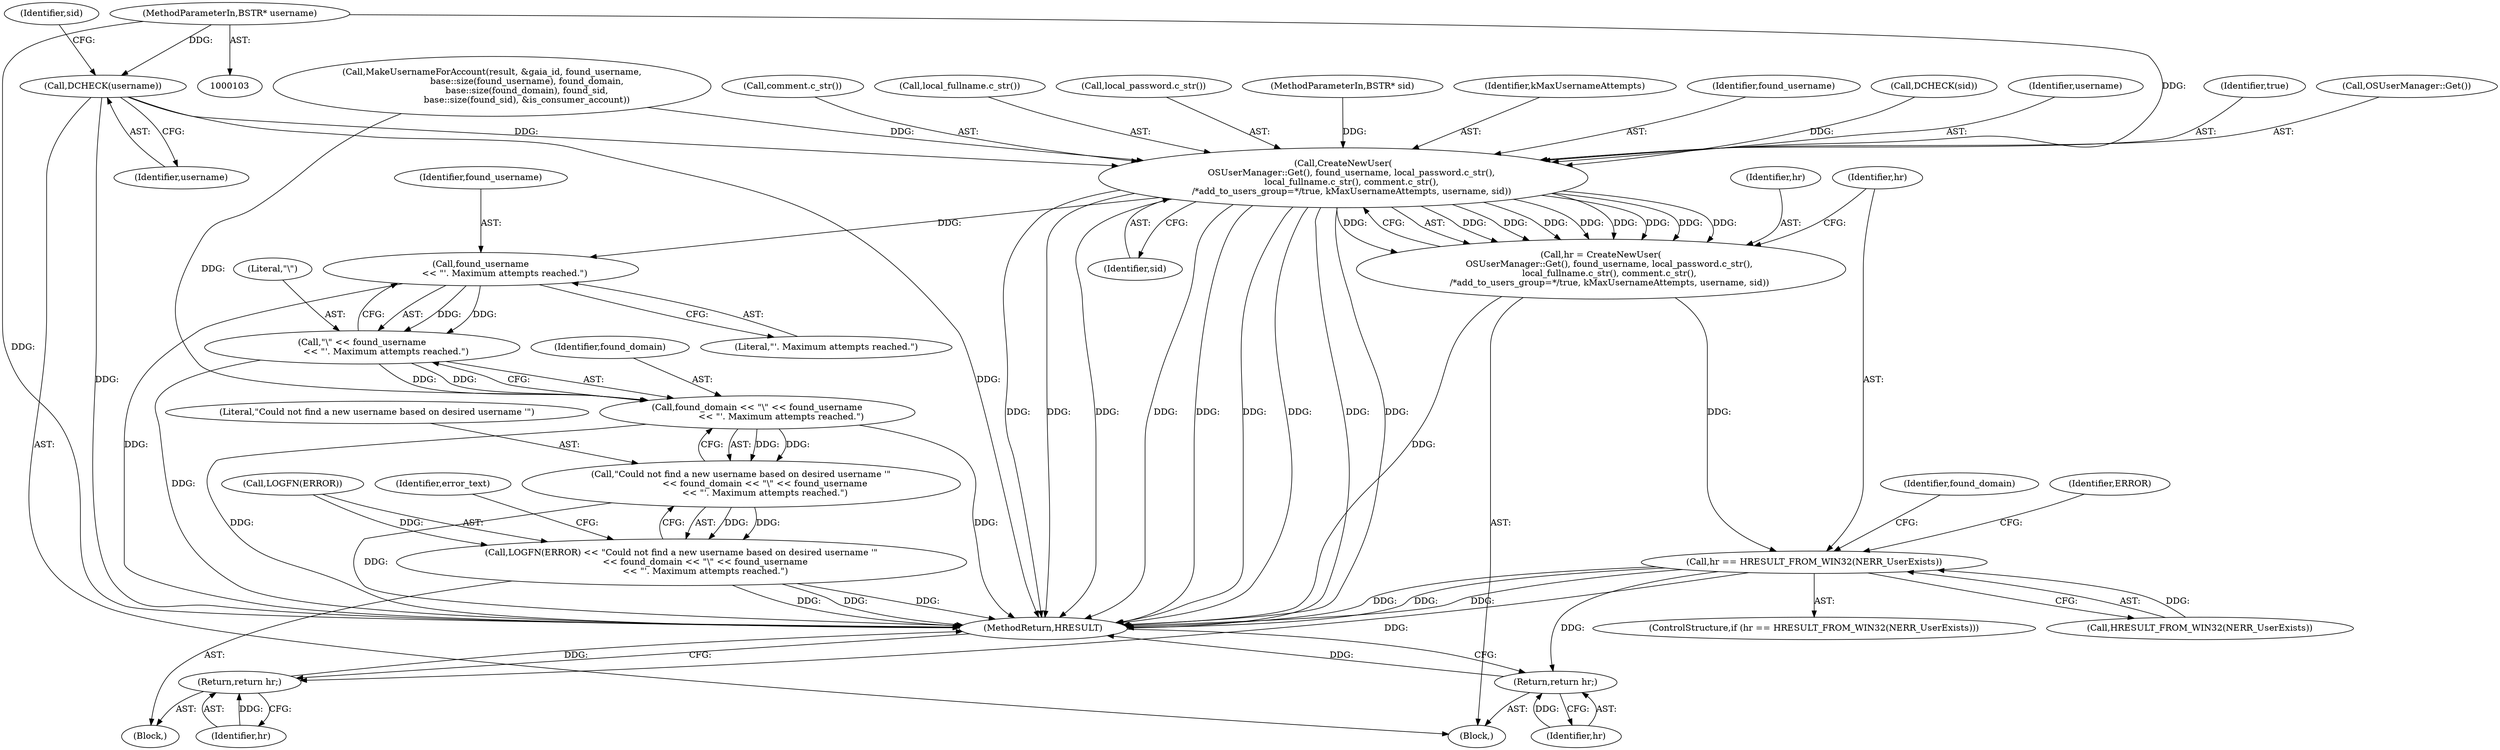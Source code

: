 digraph "0_Chrome_2440e872debd68ae7c2a8bf9ddb34df2cce378cd_0@pointer" {
"1000114" [label="(Call,DCHECK(username))"];
"1000106" [label="(MethodParameterIn,BSTR* username)"];
"1000268" [label="(Call,CreateNewUser(\n      OSUserManager::Get(), found_username, local_password.c_str(),\n      local_fullname.c_str(), comment.c_str(),\n      /*add_to_users_group=*/true, kMaxUsernameAttempts, username, sid))"];
"1000266" [label="(Call,hr = CreateNewUser(\n      OSUserManager::Get(), found_username, local_password.c_str(),\n      local_fullname.c_str(), comment.c_str(),\n      /*add_to_users_group=*/true, kMaxUsernameAttempts, username, sid))"];
"1000279" [label="(Call,hr == HRESULT_FROM_WIN32(NERR_UserExists))"];
"1000301" [label="(Return,return hr;)"];
"1000305" [label="(Return,return hr;)"];
"1000293" [label="(Call,found_username\n                 << \"'. Maximum attempts reached.\")"];
"1000291" [label="(Call,\"\\\" << found_username\n                 << \"'. Maximum attempts reached.\")"];
"1000289" [label="(Call,found_domain << \"\\\" << found_username\n                 << \"'. Maximum attempts reached.\")"];
"1000287" [label="(Call,\"Could not find a new username based on desired username '\"\n                 << found_domain << \"\\\" << found_username\n                 << \"'. Maximum attempts reached.\")"];
"1000284" [label="(Call,LOGFN(ERROR) << \"Could not find a new username based on desired username '\"\n                 << found_domain << \"\\\" << found_username\n                 << \"'. Maximum attempts reached.\")"];
"1000268" [label="(Call,CreateNewUser(\n      OSUserManager::Get(), found_username, local_password.c_str(),\n      local_fullname.c_str(), comment.c_str(),\n      /*add_to_users_group=*/true, kMaxUsernameAttempts, username, sid))"];
"1000274" [label="(Identifier,true)"];
"1000269" [label="(Call,OSUserManager::Get())"];
"1000273" [label="(Call,comment.c_str())"];
"1000295" [label="(Literal,\"'. Maximum attempts reached.\")"];
"1000272" [label="(Call,local_fullname.c_str())"];
"1000302" [label="(Identifier,hr)"];
"1000288" [label="(Literal,\"Could not find a new username based on desired username '\")"];
"1000115" [label="(Identifier,username)"];
"1000294" [label="(Identifier,found_username)"];
"1000279" [label="(Call,hr == HRESULT_FROM_WIN32(NERR_UserExists))"];
"1000280" [label="(Identifier,hr)"];
"1000277" [label="(Identifier,sid)"];
"1000271" [label="(Call,local_password.c_str())"];
"1000266" [label="(Call,hr = CreateNewUser(\n      OSUserManager::Get(), found_username, local_password.c_str(),\n      local_fullname.c_str(), comment.c_str(),\n      /*add_to_users_group=*/true, kMaxUsernameAttempts, username, sid))"];
"1000286" [label="(Identifier,ERROR)"];
"1000109" [label="(Block,)"];
"1000107" [label="(MethodParameterIn,BSTR* sid)"];
"1000291" [label="(Call,\"\\\" << found_username\n                 << \"'. Maximum attempts reached.\")"];
"1000292" [label="(Literal,\"\\\")"];
"1000140" [label="(Call,MakeUsernameForAccount(result, &gaia_id, found_username,\n                         base::size(found_username), found_domain,\n                         base::size(found_domain), found_sid,\n                         base::size(found_sid), &is_consumer_account))"];
"1000275" [label="(Identifier,kMaxUsernameAttempts)"];
"1000281" [label="(Call,HRESULT_FROM_WIN32(NERR_UserExists))"];
"1000283" [label="(Block,)"];
"1000290" [label="(Identifier,found_domain)"];
"1000304" [label="(Identifier,found_domain)"];
"1000270" [label="(Identifier,found_username)"];
"1000278" [label="(ControlStructure,if (hr == HRESULT_FROM_WIN32(NERR_UserExists)))"];
"1000305" [label="(Return,return hr;)"];
"1000289" [label="(Call,found_domain << \"\\\" << found_username\n                 << \"'. Maximum attempts reached.\")"];
"1000307" [label="(MethodReturn,HRESULT)"];
"1000301" [label="(Return,return hr;)"];
"1000114" [label="(Call,DCHECK(username))"];
"1000284" [label="(Call,LOGFN(ERROR) << \"Could not find a new username based on desired username '\"\n                 << found_domain << \"\\\" << found_username\n                 << \"'. Maximum attempts reached.\")"];
"1000287" [label="(Call,\"Could not find a new username based on desired username '\"\n                 << found_domain << \"\\\" << found_username\n                 << \"'. Maximum attempts reached.\")"];
"1000285" [label="(Call,LOGFN(ERROR))"];
"1000120" [label="(Call,DCHECK(sid))"];
"1000106" [label="(MethodParameterIn,BSTR* username)"];
"1000276" [label="(Identifier,username)"];
"1000267" [label="(Identifier,hr)"];
"1000306" [label="(Identifier,hr)"];
"1000298" [label="(Identifier,error_text)"];
"1000293" [label="(Call,found_username\n                 << \"'. Maximum attempts reached.\")"];
"1000117" [label="(Identifier,sid)"];
"1000114" -> "1000109"  [label="AST: "];
"1000114" -> "1000115"  [label="CFG: "];
"1000115" -> "1000114"  [label="AST: "];
"1000117" -> "1000114"  [label="CFG: "];
"1000114" -> "1000307"  [label="DDG: "];
"1000114" -> "1000307"  [label="DDG: "];
"1000106" -> "1000114"  [label="DDG: "];
"1000114" -> "1000268"  [label="DDG: "];
"1000106" -> "1000103"  [label="AST: "];
"1000106" -> "1000307"  [label="DDG: "];
"1000106" -> "1000268"  [label="DDG: "];
"1000268" -> "1000266"  [label="AST: "];
"1000268" -> "1000277"  [label="CFG: "];
"1000269" -> "1000268"  [label="AST: "];
"1000270" -> "1000268"  [label="AST: "];
"1000271" -> "1000268"  [label="AST: "];
"1000272" -> "1000268"  [label="AST: "];
"1000273" -> "1000268"  [label="AST: "];
"1000274" -> "1000268"  [label="AST: "];
"1000275" -> "1000268"  [label="AST: "];
"1000276" -> "1000268"  [label="AST: "];
"1000277" -> "1000268"  [label="AST: "];
"1000266" -> "1000268"  [label="CFG: "];
"1000268" -> "1000307"  [label="DDG: "];
"1000268" -> "1000307"  [label="DDG: "];
"1000268" -> "1000307"  [label="DDG: "];
"1000268" -> "1000307"  [label="DDG: "];
"1000268" -> "1000307"  [label="DDG: "];
"1000268" -> "1000307"  [label="DDG: "];
"1000268" -> "1000307"  [label="DDG: "];
"1000268" -> "1000307"  [label="DDG: "];
"1000268" -> "1000307"  [label="DDG: "];
"1000268" -> "1000266"  [label="DDG: "];
"1000268" -> "1000266"  [label="DDG: "];
"1000268" -> "1000266"  [label="DDG: "];
"1000268" -> "1000266"  [label="DDG: "];
"1000268" -> "1000266"  [label="DDG: "];
"1000268" -> "1000266"  [label="DDG: "];
"1000268" -> "1000266"  [label="DDG: "];
"1000268" -> "1000266"  [label="DDG: "];
"1000268" -> "1000266"  [label="DDG: "];
"1000140" -> "1000268"  [label="DDG: "];
"1000120" -> "1000268"  [label="DDG: "];
"1000107" -> "1000268"  [label="DDG: "];
"1000268" -> "1000293"  [label="DDG: "];
"1000266" -> "1000109"  [label="AST: "];
"1000267" -> "1000266"  [label="AST: "];
"1000280" -> "1000266"  [label="CFG: "];
"1000266" -> "1000307"  [label="DDG: "];
"1000266" -> "1000279"  [label="DDG: "];
"1000279" -> "1000278"  [label="AST: "];
"1000279" -> "1000281"  [label="CFG: "];
"1000280" -> "1000279"  [label="AST: "];
"1000281" -> "1000279"  [label="AST: "];
"1000286" -> "1000279"  [label="CFG: "];
"1000304" -> "1000279"  [label="CFG: "];
"1000279" -> "1000307"  [label="DDG: "];
"1000279" -> "1000307"  [label="DDG: "];
"1000279" -> "1000307"  [label="DDG: "];
"1000281" -> "1000279"  [label="DDG: "];
"1000279" -> "1000301"  [label="DDG: "];
"1000279" -> "1000305"  [label="DDG: "];
"1000301" -> "1000283"  [label="AST: "];
"1000301" -> "1000302"  [label="CFG: "];
"1000302" -> "1000301"  [label="AST: "];
"1000307" -> "1000301"  [label="CFG: "];
"1000301" -> "1000307"  [label="DDG: "];
"1000302" -> "1000301"  [label="DDG: "];
"1000305" -> "1000109"  [label="AST: "];
"1000305" -> "1000306"  [label="CFG: "];
"1000306" -> "1000305"  [label="AST: "];
"1000307" -> "1000305"  [label="CFG: "];
"1000305" -> "1000307"  [label="DDG: "];
"1000306" -> "1000305"  [label="DDG: "];
"1000293" -> "1000291"  [label="AST: "];
"1000293" -> "1000295"  [label="CFG: "];
"1000294" -> "1000293"  [label="AST: "];
"1000295" -> "1000293"  [label="AST: "];
"1000291" -> "1000293"  [label="CFG: "];
"1000293" -> "1000307"  [label="DDG: "];
"1000293" -> "1000291"  [label="DDG: "];
"1000293" -> "1000291"  [label="DDG: "];
"1000291" -> "1000289"  [label="AST: "];
"1000292" -> "1000291"  [label="AST: "];
"1000289" -> "1000291"  [label="CFG: "];
"1000291" -> "1000307"  [label="DDG: "];
"1000291" -> "1000289"  [label="DDG: "];
"1000291" -> "1000289"  [label="DDG: "];
"1000289" -> "1000287"  [label="AST: "];
"1000290" -> "1000289"  [label="AST: "];
"1000287" -> "1000289"  [label="CFG: "];
"1000289" -> "1000307"  [label="DDG: "];
"1000289" -> "1000307"  [label="DDG: "];
"1000289" -> "1000287"  [label="DDG: "];
"1000289" -> "1000287"  [label="DDG: "];
"1000140" -> "1000289"  [label="DDG: "];
"1000287" -> "1000284"  [label="AST: "];
"1000288" -> "1000287"  [label="AST: "];
"1000284" -> "1000287"  [label="CFG: "];
"1000287" -> "1000307"  [label="DDG: "];
"1000287" -> "1000284"  [label="DDG: "];
"1000287" -> "1000284"  [label="DDG: "];
"1000284" -> "1000283"  [label="AST: "];
"1000285" -> "1000284"  [label="AST: "];
"1000298" -> "1000284"  [label="CFG: "];
"1000284" -> "1000307"  [label="DDG: "];
"1000284" -> "1000307"  [label="DDG: "];
"1000284" -> "1000307"  [label="DDG: "];
"1000285" -> "1000284"  [label="DDG: "];
}
